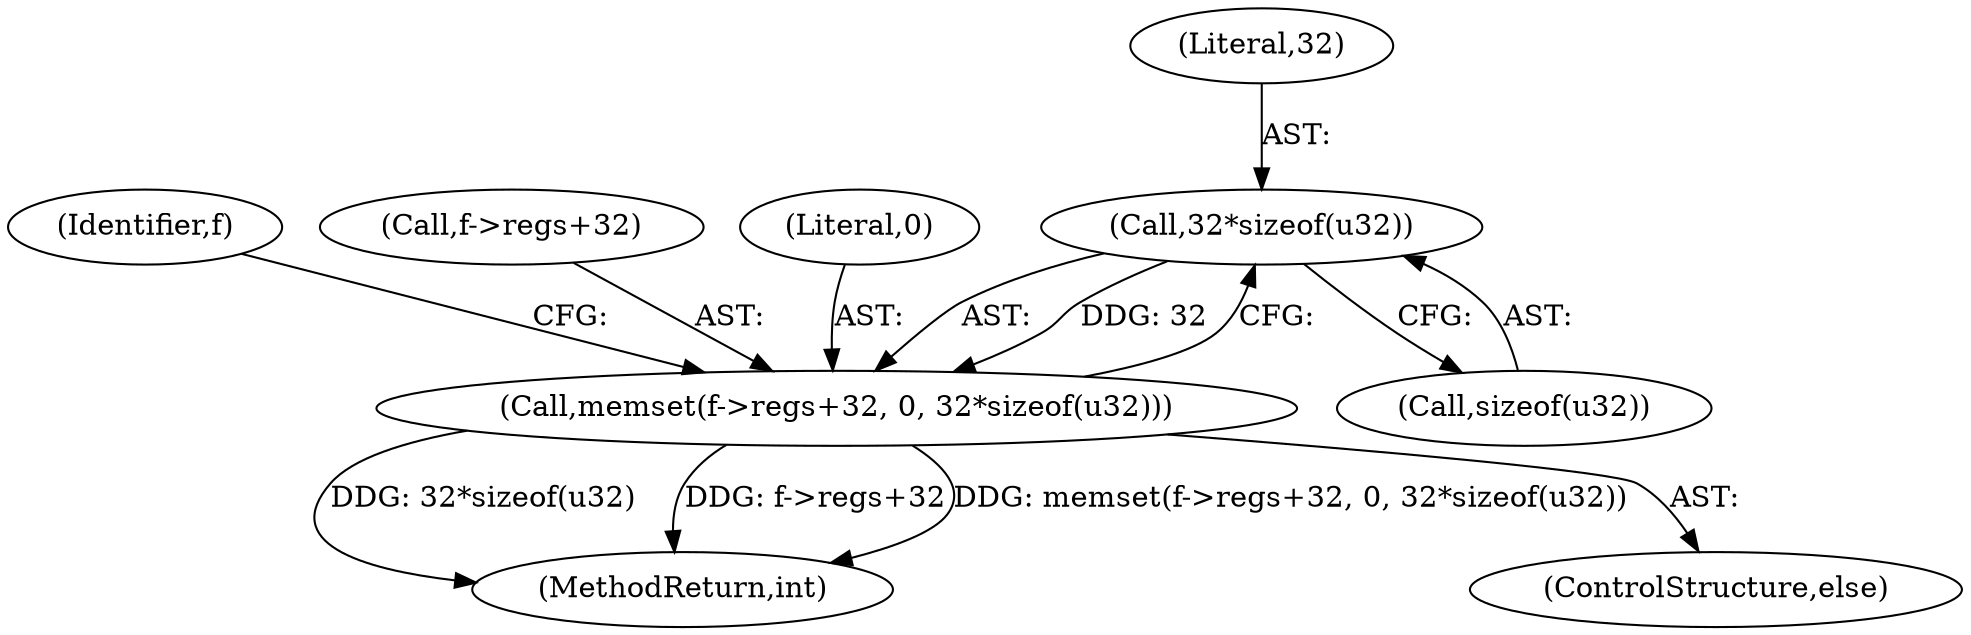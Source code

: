 digraph "0_linux_a8b0ca17b80e92faab46ee7179ba9e99ccb61233_36@API" {
"1000580" [label="(Call,32*sizeof(u32))"];
"1000573" [label="(Call,memset(f->regs+32, 0, 32*sizeof(u32)))"];
"1000587" [label="(Identifier,f)"];
"1000605" [label="(MethodReturn,int)"];
"1000581" [label="(Literal,32)"];
"1000573" [label="(Call,memset(f->regs+32, 0, 32*sizeof(u32)))"];
"1000572" [label="(ControlStructure,else)"];
"1000574" [label="(Call,f->regs+32)"];
"1000580" [label="(Call,32*sizeof(u32))"];
"1000582" [label="(Call,sizeof(u32))"];
"1000579" [label="(Literal,0)"];
"1000580" -> "1000573"  [label="AST: "];
"1000580" -> "1000582"  [label="CFG: "];
"1000581" -> "1000580"  [label="AST: "];
"1000582" -> "1000580"  [label="AST: "];
"1000573" -> "1000580"  [label="CFG: "];
"1000580" -> "1000573"  [label="DDG: 32"];
"1000573" -> "1000572"  [label="AST: "];
"1000574" -> "1000573"  [label="AST: "];
"1000579" -> "1000573"  [label="AST: "];
"1000587" -> "1000573"  [label="CFG: "];
"1000573" -> "1000605"  [label="DDG: 32*sizeof(u32)"];
"1000573" -> "1000605"  [label="DDG: f->regs+32"];
"1000573" -> "1000605"  [label="DDG: memset(f->regs+32, 0, 32*sizeof(u32))"];
}
